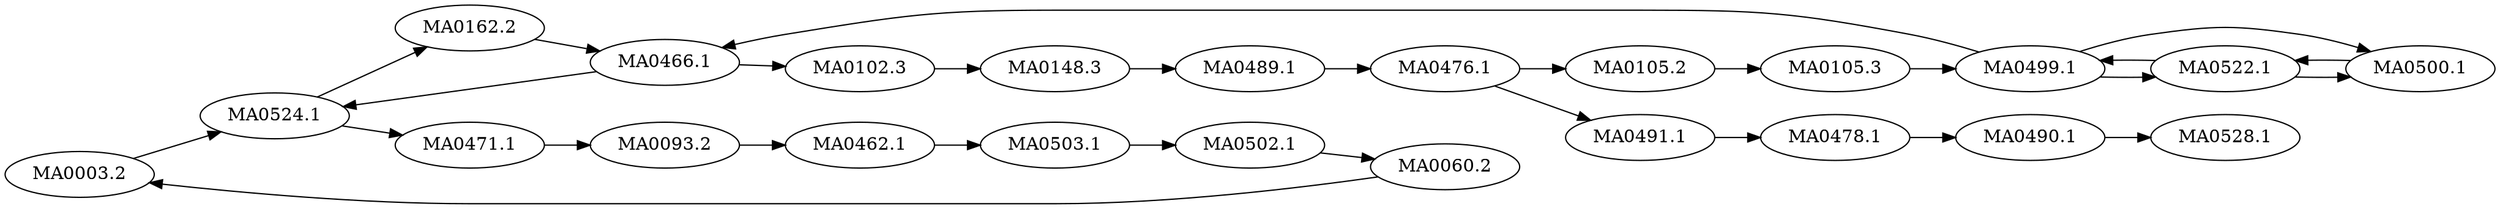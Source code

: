 digraph{rankdir=LR
"MA0003.2" -> "MA0524.1"
"MA0060.2" -> "MA0003.2"
"MA0093.2" -> "MA0462.1"
"MA0102.3" -> "MA0148.3"
"MA0105.2" -> "MA0105.3"
"MA0105.3" -> "MA0499.1"
"MA0148.3" -> "MA0489.1"
"MA0162.2" -> "MA0466.1"
"MA0462.1" -> "MA0503.1"
"MA0466.1" -> "MA0102.3"
"MA0466.1" -> "MA0524.1"
"MA0471.1" -> "MA0093.2"
"MA0476.1" -> "MA0105.2"
"MA0476.1" -> "MA0491.1"
"MA0478.1" -> "MA0490.1"
"MA0489.1" -> "MA0476.1"
"MA0490.1" -> "MA0528.1"
"MA0491.1" -> "MA0478.1"
"MA0499.1" -> "MA0466.1"
"MA0499.1" -> "MA0500.1"
"MA0499.1" -> "MA0522.1"
"MA0500.1" -> "MA0522.1"
"MA0502.1" -> "MA0060.2"
"MA0503.1" -> "MA0502.1"
"MA0522.1" -> "MA0499.1"
"MA0522.1" -> "MA0500.1"
"MA0524.1" -> "MA0162.2"
"MA0524.1" -> "MA0471.1"
}
